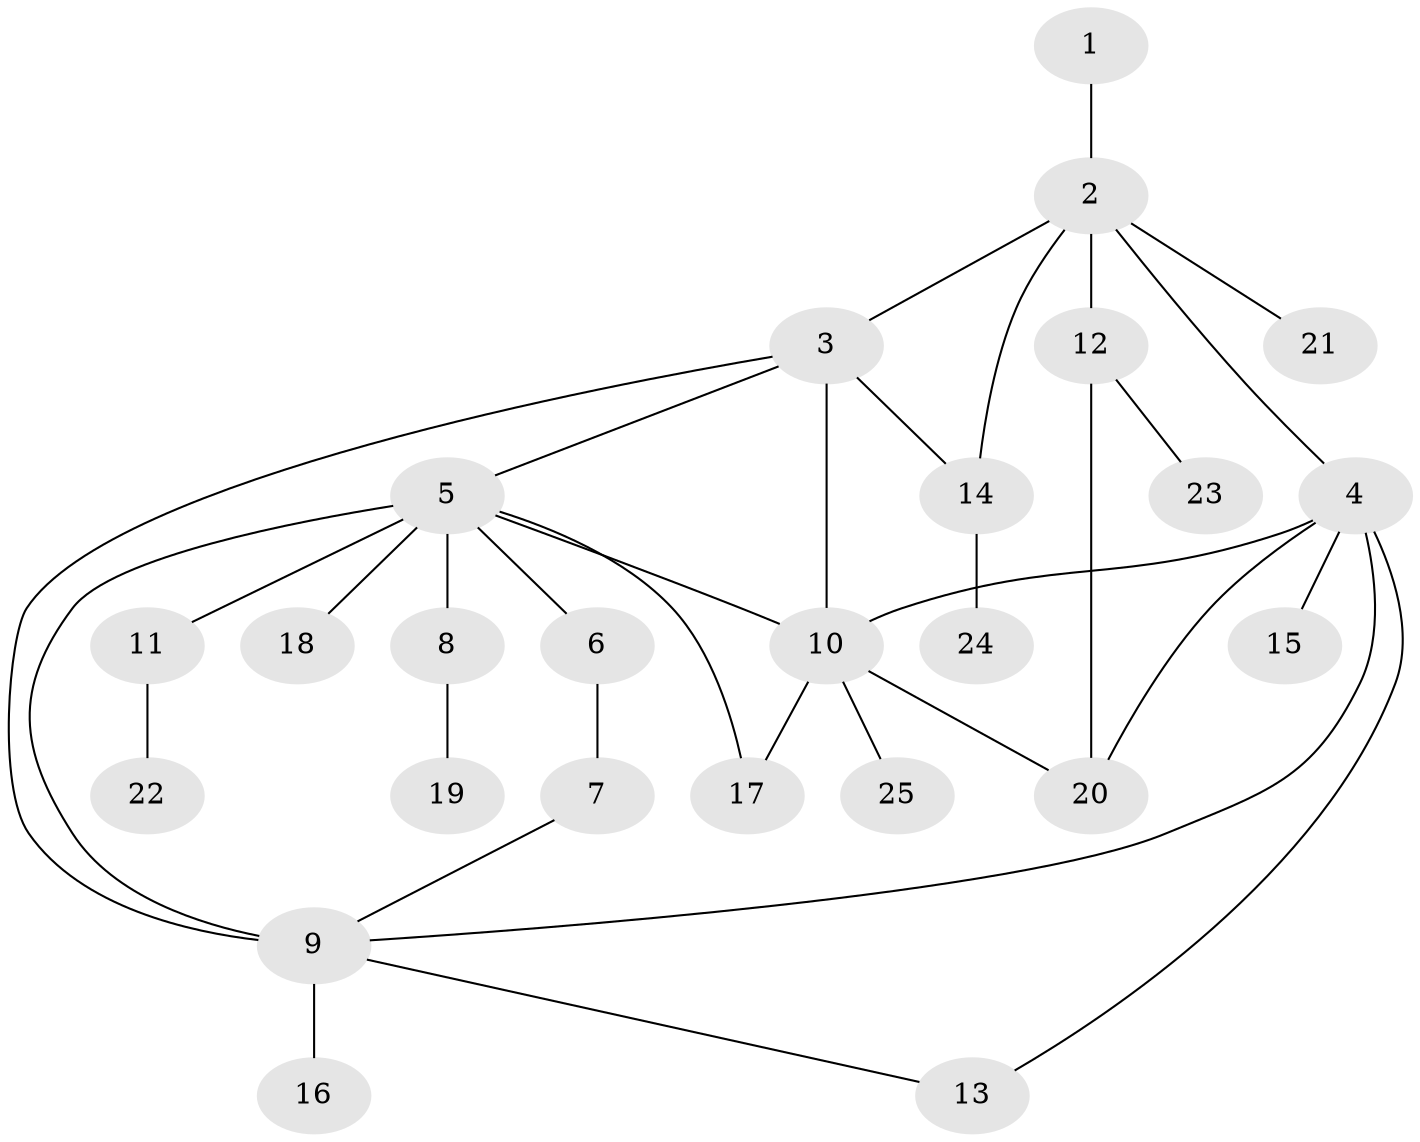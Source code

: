 // original degree distribution, {2: 0.26, 7: 0.02, 5: 0.02, 6: 0.06, 10: 0.02, 3: 0.14, 4: 0.1, 1: 0.38}
// Generated by graph-tools (version 1.1) at 2025/34/03/09/25 02:34:15]
// undirected, 25 vertices, 34 edges
graph export_dot {
graph [start="1"]
  node [color=gray90,style=filled];
  1;
  2;
  3;
  4;
  5;
  6;
  7;
  8;
  9;
  10;
  11;
  12;
  13;
  14;
  15;
  16;
  17;
  18;
  19;
  20;
  21;
  22;
  23;
  24;
  25;
  1 -- 2 [weight=1.0];
  2 -- 3 [weight=1.0];
  2 -- 4 [weight=1.0];
  2 -- 12 [weight=1.0];
  2 -- 14 [weight=1.0];
  2 -- 21 [weight=1.0];
  3 -- 5 [weight=1.0];
  3 -- 9 [weight=1.0];
  3 -- 10 [weight=2.0];
  3 -- 14 [weight=1.0];
  4 -- 9 [weight=1.0];
  4 -- 10 [weight=1.0];
  4 -- 13 [weight=1.0];
  4 -- 15 [weight=1.0];
  4 -- 20 [weight=1.0];
  5 -- 6 [weight=1.0];
  5 -- 8 [weight=1.0];
  5 -- 9 [weight=2.0];
  5 -- 10 [weight=1.0];
  5 -- 11 [weight=1.0];
  5 -- 17 [weight=1.0];
  5 -- 18 [weight=1.0];
  6 -- 7 [weight=1.0];
  7 -- 9 [weight=1.0];
  8 -- 19 [weight=2.0];
  9 -- 13 [weight=1.0];
  9 -- 16 [weight=1.0];
  10 -- 17 [weight=1.0];
  10 -- 20 [weight=1.0];
  10 -- 25 [weight=1.0];
  11 -- 22 [weight=1.0];
  12 -- 20 [weight=1.0];
  12 -- 23 [weight=1.0];
  14 -- 24 [weight=3.0];
}
